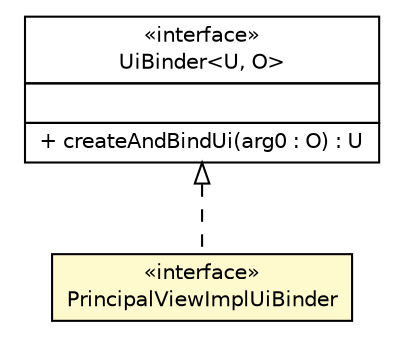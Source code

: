 #!/usr/local/bin/dot
#
# Class diagram 
# Generated by UMLGraph version 5.1 (http://www.umlgraph.org/)
#

digraph G {
	edge [fontname="Helvetica",fontsize=10,labelfontname="Helvetica",labelfontsize=10];
	node [fontname="Helvetica",fontsize=10,shape=plaintext];
	nodesep=0.25;
	ranksep=0.5;
	// br.net.meditec.client.telas.principal.PrincipalViewImpl.PrincipalViewImplUiBinder
	c4950 [label=<<table title="br.net.meditec.client.telas.principal.PrincipalViewImpl.PrincipalViewImplUiBinder" border="0" cellborder="1" cellspacing="0" cellpadding="2" port="p" bgcolor="lemonChiffon" href="./PrincipalViewImpl.PrincipalViewImplUiBinder.html">
		<tr><td><table border="0" cellspacing="0" cellpadding="1">
<tr><td align="center" balign="center"> &#171;interface&#187; </td></tr>
<tr><td align="center" balign="center"> PrincipalViewImplUiBinder </td></tr>
		</table></td></tr>
		</table>>, fontname="Helvetica", fontcolor="black", fontsize=10.0];
	//br.net.meditec.client.telas.principal.PrincipalViewImpl.PrincipalViewImplUiBinder implements com.google.gwt.uibinder.client.UiBinder<U, O>
	c4981:p -> c4950:p [dir=back,arrowtail=empty,style=dashed];
	// com.google.gwt.uibinder.client.UiBinder<U, O>
	c4981 [label=<<table title="com.google.gwt.uibinder.client.UiBinder" border="0" cellborder="1" cellspacing="0" cellpadding="2" port="p" href="http://java.sun.com/j2se/1.4.2/docs/api/com/google/gwt/uibinder/client/UiBinder.html">
		<tr><td><table border="0" cellspacing="0" cellpadding="1">
<tr><td align="center" balign="center"> &#171;interface&#187; </td></tr>
<tr><td align="center" balign="center"> UiBinder&lt;U, O&gt; </td></tr>
		</table></td></tr>
		<tr><td><table border="0" cellspacing="0" cellpadding="1">
<tr><td align="left" balign="left">  </td></tr>
		</table></td></tr>
		<tr><td><table border="0" cellspacing="0" cellpadding="1">
<tr><td align="left" balign="left"> + createAndBindUi(arg0 : O) : U </td></tr>
		</table></td></tr>
		</table>>, fontname="Helvetica", fontcolor="black", fontsize=10.0];
}

